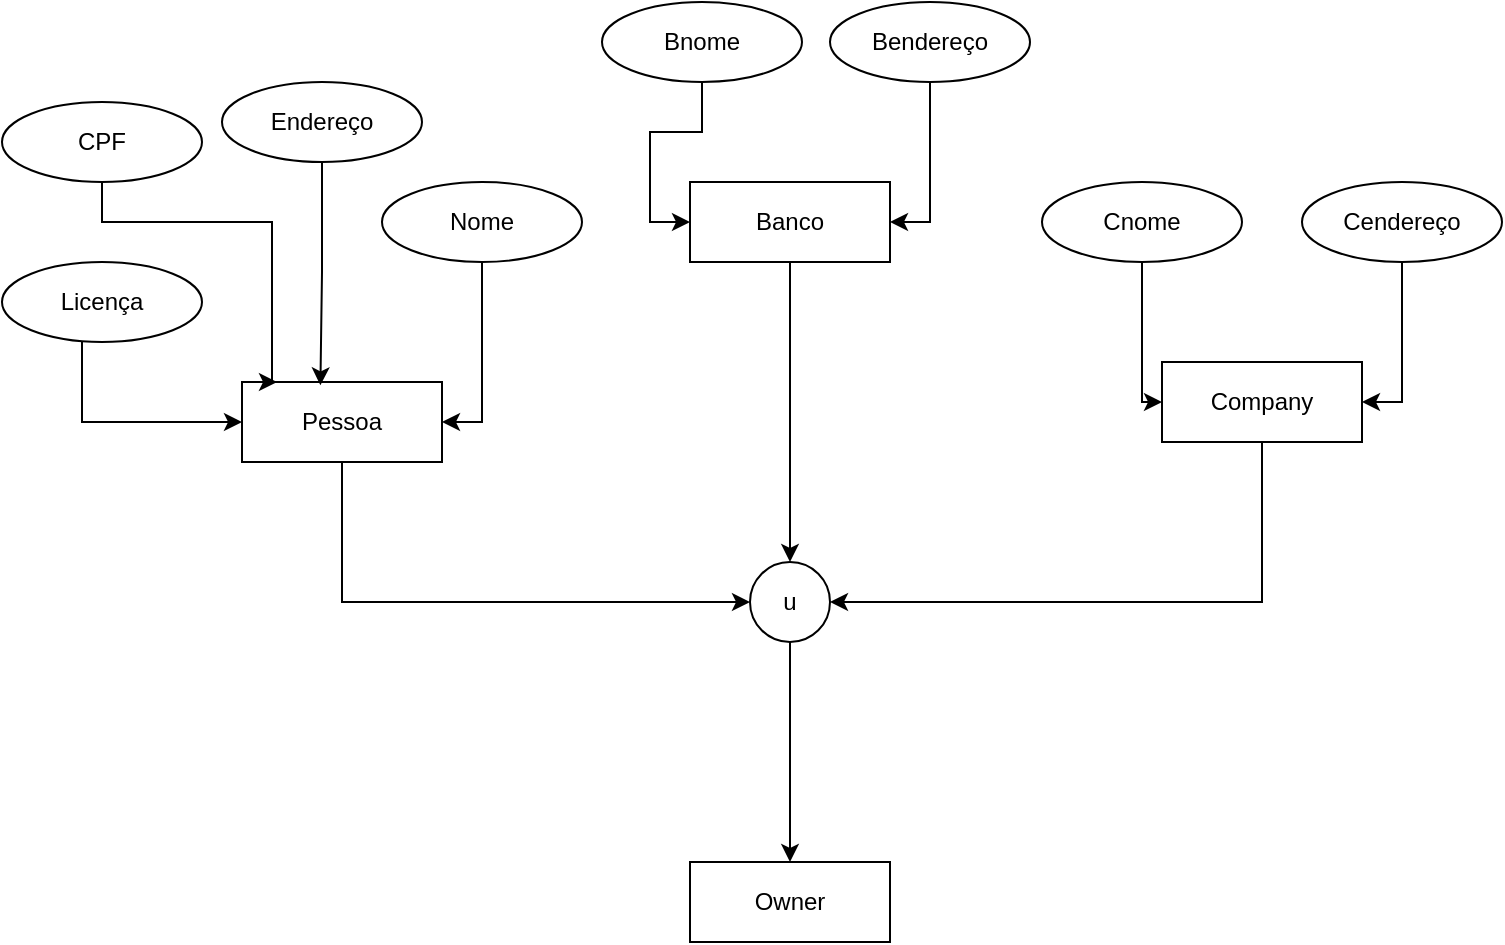 <mxfile version="20.5.1" type="device"><diagram id="dY-5-KsVX9ypf31EbR2Z" name="Página-1"><mxGraphModel dx="1185" dy="635" grid="1" gridSize="10" guides="1" tooltips="1" connect="1" arrows="1" fold="1" page="1" pageScale="1" pageWidth="827" pageHeight="1169" math="0" shadow="0"><root><mxCell id="0"/><mxCell id="1" parent="0"/><mxCell id="GvlllF_9W04RX4GJ6ns2-7" style="edgeStyle=orthogonalEdgeStyle;rounded=0;orthogonalLoop=1;jettySize=auto;html=1;exitX=0.5;exitY=1;exitDx=0;exitDy=0;entryX=0;entryY=0.5;entryDx=0;entryDy=0;" edge="1" parent="1" source="GvlllF_9W04RX4GJ6ns2-1" target="GvlllF_9W04RX4GJ6ns2-4"><mxGeometry relative="1" as="geometry"/></mxCell><mxCell id="GvlllF_9W04RX4GJ6ns2-1" value="Pessoa" style="whiteSpace=wrap;html=1;align=center;" vertex="1" parent="1"><mxGeometry x="140" y="200" width="100" height="40" as="geometry"/></mxCell><mxCell id="GvlllF_9W04RX4GJ6ns2-5" style="edgeStyle=orthogonalEdgeStyle;rounded=0;orthogonalLoop=1;jettySize=auto;html=1;exitX=0.5;exitY=1;exitDx=0;exitDy=0;entryX=0.5;entryY=0;entryDx=0;entryDy=0;" edge="1" parent="1" source="GvlllF_9W04RX4GJ6ns2-2" target="GvlllF_9W04RX4GJ6ns2-4"><mxGeometry relative="1" as="geometry"/></mxCell><mxCell id="GvlllF_9W04RX4GJ6ns2-2" value="Banco" style="whiteSpace=wrap;html=1;align=center;" vertex="1" parent="1"><mxGeometry x="364" y="100" width="100" height="40" as="geometry"/></mxCell><mxCell id="GvlllF_9W04RX4GJ6ns2-6" style="edgeStyle=orthogonalEdgeStyle;rounded=0;orthogonalLoop=1;jettySize=auto;html=1;exitX=0.5;exitY=1;exitDx=0;exitDy=0;entryX=1;entryY=0.5;entryDx=0;entryDy=0;" edge="1" parent="1" source="GvlllF_9W04RX4GJ6ns2-3" target="GvlllF_9W04RX4GJ6ns2-4"><mxGeometry relative="1" as="geometry"/></mxCell><mxCell id="GvlllF_9W04RX4GJ6ns2-3" value="Company" style="whiteSpace=wrap;html=1;align=center;" vertex="1" parent="1"><mxGeometry x="600" y="190" width="100" height="40" as="geometry"/></mxCell><mxCell id="GvlllF_9W04RX4GJ6ns2-9" style="edgeStyle=orthogonalEdgeStyle;rounded=0;orthogonalLoop=1;jettySize=auto;html=1;exitX=0.5;exitY=1;exitDx=0;exitDy=0;entryX=0.5;entryY=0;entryDx=0;entryDy=0;" edge="1" parent="1" source="GvlllF_9W04RX4GJ6ns2-4" target="GvlllF_9W04RX4GJ6ns2-8"><mxGeometry relative="1" as="geometry"/></mxCell><mxCell id="GvlllF_9W04RX4GJ6ns2-4" value="u" style="ellipse;whiteSpace=wrap;html=1;align=center;" vertex="1" parent="1"><mxGeometry x="394" y="290" width="40" height="40" as="geometry"/></mxCell><mxCell id="GvlllF_9W04RX4GJ6ns2-8" value="Owner" style="whiteSpace=wrap;html=1;align=center;" vertex="1" parent="1"><mxGeometry x="364" y="440" width="100" height="40" as="geometry"/></mxCell><mxCell id="GvlllF_9W04RX4GJ6ns2-17" style="edgeStyle=orthogonalEdgeStyle;rounded=0;orthogonalLoop=1;jettySize=auto;html=1;exitX=0.5;exitY=1;exitDx=0;exitDy=0;entryX=0.175;entryY=0;entryDx=0;entryDy=0;entryPerimeter=0;" edge="1" parent="1" source="GvlllF_9W04RX4GJ6ns2-10" target="GvlllF_9W04RX4GJ6ns2-1"><mxGeometry relative="1" as="geometry"><Array as="points"><mxPoint x="70" y="120"/><mxPoint x="155" y="120"/><mxPoint x="155" y="200"/></Array></mxGeometry></mxCell><mxCell id="GvlllF_9W04RX4GJ6ns2-10" value="CPF" style="ellipse;whiteSpace=wrap;html=1;align=center;" vertex="1" parent="1"><mxGeometry x="20" y="60" width="100" height="40" as="geometry"/></mxCell><mxCell id="GvlllF_9W04RX4GJ6ns2-14" style="edgeStyle=orthogonalEdgeStyle;rounded=0;orthogonalLoop=1;jettySize=auto;html=1;entryX=0;entryY=0.5;entryDx=0;entryDy=0;" edge="1" parent="1" source="GvlllF_9W04RX4GJ6ns2-11" target="GvlllF_9W04RX4GJ6ns2-1"><mxGeometry relative="1" as="geometry"><Array as="points"><mxPoint x="60" y="220"/></Array></mxGeometry></mxCell><mxCell id="GvlllF_9W04RX4GJ6ns2-11" value="Licença" style="ellipse;whiteSpace=wrap;html=1;align=center;" vertex="1" parent="1"><mxGeometry x="20" y="140" width="100" height="40" as="geometry"/></mxCell><mxCell id="GvlllF_9W04RX4GJ6ns2-15" style="edgeStyle=orthogonalEdgeStyle;rounded=0;orthogonalLoop=1;jettySize=auto;html=1;exitX=0.5;exitY=1;exitDx=0;exitDy=0;entryX=1;entryY=0.5;entryDx=0;entryDy=0;" edge="1" parent="1" source="GvlllF_9W04RX4GJ6ns2-12" target="GvlllF_9W04RX4GJ6ns2-1"><mxGeometry relative="1" as="geometry"/></mxCell><mxCell id="GvlllF_9W04RX4GJ6ns2-12" value="Nome" style="ellipse;whiteSpace=wrap;html=1;align=center;" vertex="1" parent="1"><mxGeometry x="210" y="100" width="100" height="40" as="geometry"/></mxCell><mxCell id="GvlllF_9W04RX4GJ6ns2-16" style="edgeStyle=orthogonalEdgeStyle;rounded=0;orthogonalLoop=1;jettySize=auto;html=1;exitX=0.5;exitY=1;exitDx=0;exitDy=0;entryX=0.392;entryY=0.042;entryDx=0;entryDy=0;entryPerimeter=0;" edge="1" parent="1" source="GvlllF_9W04RX4GJ6ns2-13" target="GvlllF_9W04RX4GJ6ns2-1"><mxGeometry relative="1" as="geometry"/></mxCell><mxCell id="GvlllF_9W04RX4GJ6ns2-13" value="Endereço" style="ellipse;whiteSpace=wrap;html=1;align=center;" vertex="1" parent="1"><mxGeometry x="130" y="50" width="100" height="40" as="geometry"/></mxCell><mxCell id="GvlllF_9W04RX4GJ6ns2-20" style="edgeStyle=orthogonalEdgeStyle;rounded=0;orthogonalLoop=1;jettySize=auto;html=1;exitX=0.5;exitY=1;exitDx=0;exitDy=0;entryX=0;entryY=0.5;entryDx=0;entryDy=0;" edge="1" parent="1" source="GvlllF_9W04RX4GJ6ns2-18" target="GvlllF_9W04RX4GJ6ns2-2"><mxGeometry relative="1" as="geometry"/></mxCell><mxCell id="GvlllF_9W04RX4GJ6ns2-18" value="Bnome" style="ellipse;whiteSpace=wrap;html=1;align=center;" vertex="1" parent="1"><mxGeometry x="320" y="10" width="100" height="40" as="geometry"/></mxCell><mxCell id="GvlllF_9W04RX4GJ6ns2-21" style="edgeStyle=orthogonalEdgeStyle;rounded=0;orthogonalLoop=1;jettySize=auto;html=1;exitX=0.5;exitY=1;exitDx=0;exitDy=0;entryX=1;entryY=0.5;entryDx=0;entryDy=0;" edge="1" parent="1" source="GvlllF_9W04RX4GJ6ns2-19" target="GvlllF_9W04RX4GJ6ns2-2"><mxGeometry relative="1" as="geometry"/></mxCell><mxCell id="GvlllF_9W04RX4GJ6ns2-19" value="Bendereço" style="ellipse;whiteSpace=wrap;html=1;align=center;" vertex="1" parent="1"><mxGeometry x="434" y="10" width="100" height="40" as="geometry"/></mxCell><mxCell id="GvlllF_9W04RX4GJ6ns2-25" style="edgeStyle=orthogonalEdgeStyle;rounded=0;orthogonalLoop=1;jettySize=auto;html=1;exitX=0.5;exitY=1;exitDx=0;exitDy=0;entryX=1;entryY=0.5;entryDx=0;entryDy=0;" edge="1" parent="1" source="GvlllF_9W04RX4GJ6ns2-22" target="GvlllF_9W04RX4GJ6ns2-3"><mxGeometry relative="1" as="geometry"/></mxCell><mxCell id="GvlllF_9W04RX4GJ6ns2-22" value="Cendereço" style="ellipse;whiteSpace=wrap;html=1;align=center;" vertex="1" parent="1"><mxGeometry x="670" y="100" width="100" height="40" as="geometry"/></mxCell><mxCell id="GvlllF_9W04RX4GJ6ns2-24" style="edgeStyle=orthogonalEdgeStyle;rounded=0;orthogonalLoop=1;jettySize=auto;html=1;exitX=0.5;exitY=1;exitDx=0;exitDy=0;entryX=0;entryY=0.5;entryDx=0;entryDy=0;" edge="1" parent="1" source="GvlllF_9W04RX4GJ6ns2-23" target="GvlllF_9W04RX4GJ6ns2-3"><mxGeometry relative="1" as="geometry"><Array as="points"><mxPoint x="590" y="210"/></Array></mxGeometry></mxCell><mxCell id="GvlllF_9W04RX4GJ6ns2-23" value="Cnome" style="ellipse;whiteSpace=wrap;html=1;align=center;" vertex="1" parent="1"><mxGeometry x="540" y="100" width="100" height="40" as="geometry"/></mxCell></root></mxGraphModel></diagram></mxfile>